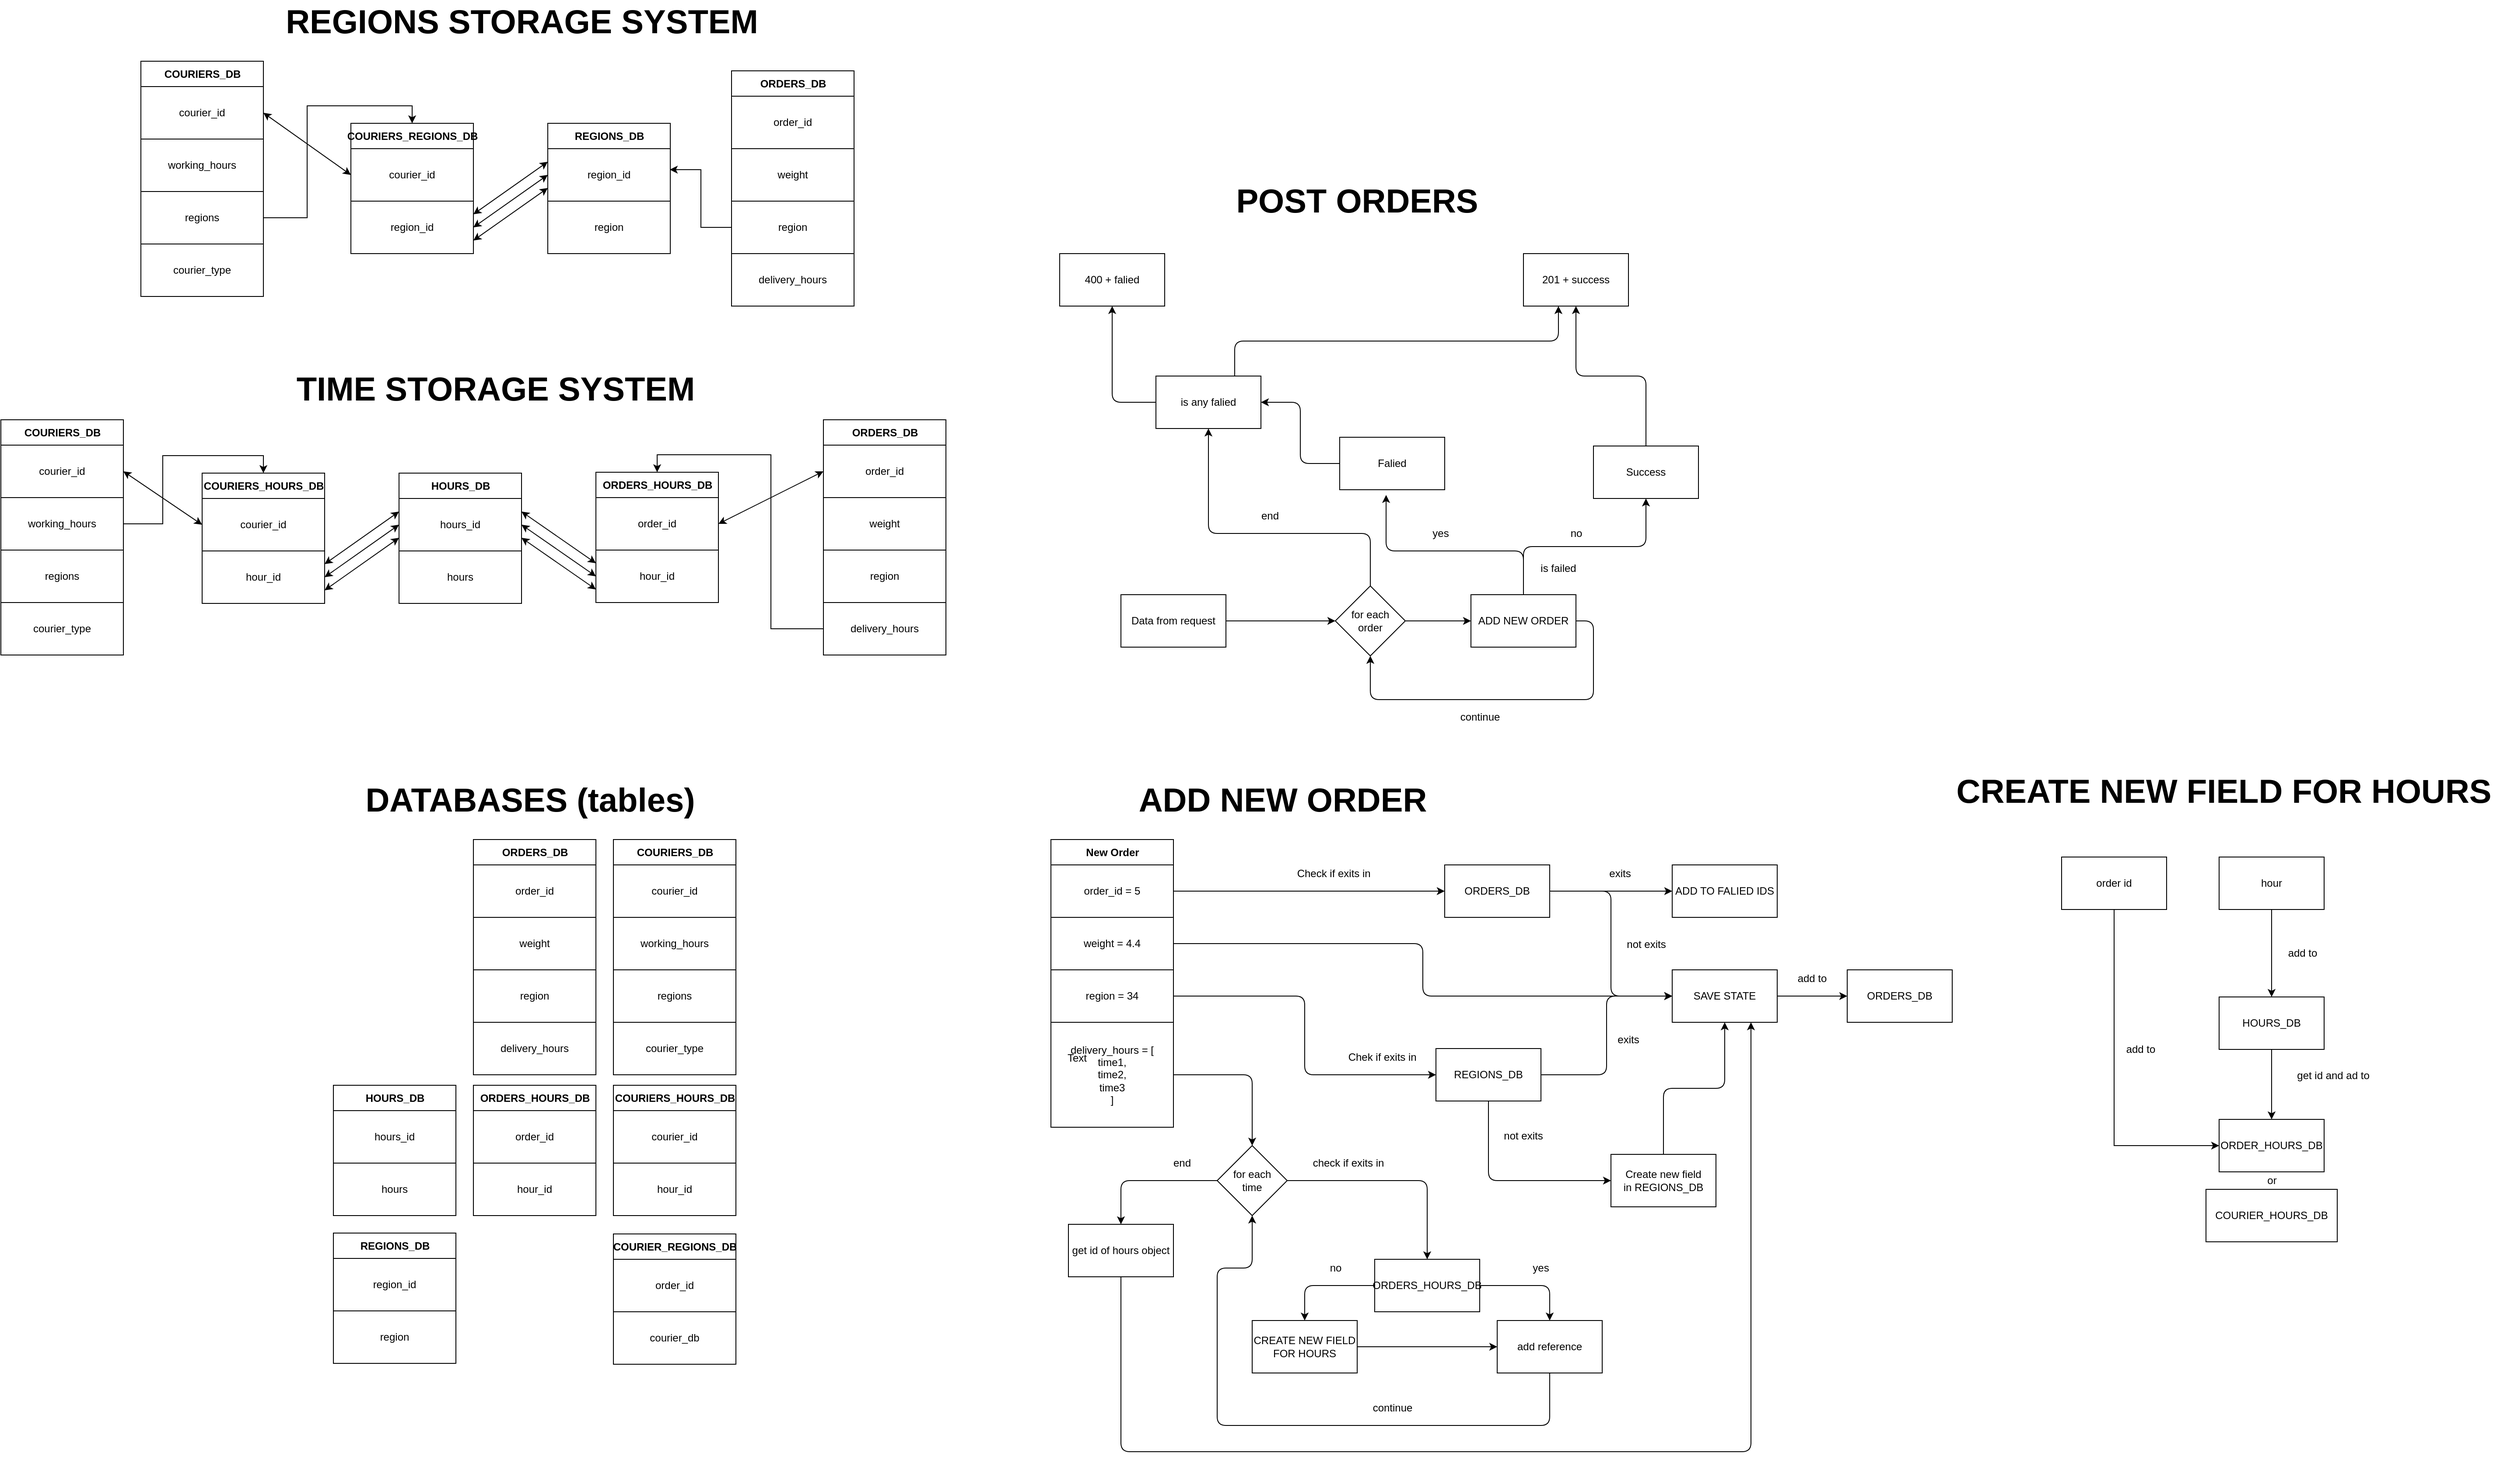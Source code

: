 <mxfile version="14.4.3" type="device"><diagram id="2YnWjXGuw5K2lyU5ZR-x" name="Page-1"><mxGraphModel dx="4856" dy="3434" grid="1" gridSize="10" guides="1" tooltips="1" connect="1" arrows="1" fold="1" page="1" pageScale="1" pageWidth="850" pageHeight="1100" math="0" shadow="0"><root><mxCell id="0"/><mxCell id="1" parent="0"/><mxCell id="6u-Y9en0knszaW4T9L3b-17" value="ORDERS_DB" style="swimlane;fontStyle=1;align=center;verticalAlign=middle;childLayout=stackLayout;horizontal=1;startSize=29;horizontalStack=0;resizeParent=1;resizeParentMax=0;resizeLast=0;collapsible=0;marginBottom=0;html=1;" parent="1" vertex="1"><mxGeometry x="290" y="90" width="140" height="269" as="geometry"/></mxCell><mxCell id="6u-Y9en0knszaW4T9L3b-11" value="order_id" style="whiteSpace=wrap;html=1;" parent="6u-Y9en0knszaW4T9L3b-17" vertex="1"><mxGeometry y="29" width="140" height="60" as="geometry"/></mxCell><mxCell id="6u-Y9en0knszaW4T9L3b-14" value="weight" style="whiteSpace=wrap;html=1;" parent="6u-Y9en0knszaW4T9L3b-17" vertex="1"><mxGeometry y="89" width="140" height="60" as="geometry"/></mxCell><mxCell id="6u-Y9en0knszaW4T9L3b-12" value="region" style="whiteSpace=wrap;html=1;" parent="6u-Y9en0knszaW4T9L3b-17" vertex="1"><mxGeometry y="149" width="140" height="60" as="geometry"/></mxCell><mxCell id="6u-Y9en0knszaW4T9L3b-13" value="delivery_hours" style="whiteSpace=wrap;html=1;" parent="6u-Y9en0knszaW4T9L3b-17" vertex="1"><mxGeometry y="209" width="140" height="60" as="geometry"/></mxCell><mxCell id="6u-Y9en0knszaW4T9L3b-20" value="COURIERS_DB" style="swimlane;fontStyle=1;align=center;verticalAlign=middle;childLayout=stackLayout;horizontal=1;startSize=29;horizontalStack=0;resizeParent=1;resizeParentMax=0;resizeLast=0;collapsible=0;marginBottom=0;html=1;" parent="1" vertex="1"><mxGeometry x="450" y="90" width="140" height="269" as="geometry"/></mxCell><mxCell id="6u-Y9en0knszaW4T9L3b-2" value="courier_id" style="whiteSpace=wrap;html=1;" parent="6u-Y9en0knszaW4T9L3b-20" vertex="1"><mxGeometry y="29" width="140" height="60" as="geometry"/></mxCell><mxCell id="6u-Y9en0knszaW4T9L3b-10" value="working_hours" style="whiteSpace=wrap;html=1;" parent="6u-Y9en0knszaW4T9L3b-20" vertex="1"><mxGeometry y="89" width="140" height="60" as="geometry"/></mxCell><mxCell id="6u-Y9en0knszaW4T9L3b-9" value="regions" style="whiteSpace=wrap;html=1;" parent="6u-Y9en0knszaW4T9L3b-20" vertex="1"><mxGeometry y="149" width="140" height="60" as="geometry"/></mxCell><mxCell id="6u-Y9en0knszaW4T9L3b-8" value="courier_type" style="whiteSpace=wrap;html=1;" parent="6u-Y9en0knszaW4T9L3b-20" vertex="1"><mxGeometry y="209" width="140" height="60" as="geometry"/></mxCell><mxCell id="6u-Y9en0knszaW4T9L3b-23" value="REGIONS_DB" style="swimlane;fontStyle=1;align=center;verticalAlign=middle;childLayout=stackLayout;horizontal=1;startSize=29;horizontalStack=0;resizeParent=1;resizeParentMax=0;resizeLast=0;collapsible=0;marginBottom=0;html=1;" parent="1" vertex="1"><mxGeometry x="130" y="540" width="140" height="149" as="geometry"/></mxCell><mxCell id="6u-Y9en0knszaW4T9L3b-26" value="region_id" style="whiteSpace=wrap;html=1;" parent="6u-Y9en0knszaW4T9L3b-23" vertex="1"><mxGeometry y="29" width="140" height="60" as="geometry"/></mxCell><mxCell id="IdKGUfSTBx8jVCubUOXu-13" value="region" style="rounded=0;whiteSpace=wrap;html=1;" parent="6u-Y9en0knszaW4T9L3b-23" vertex="1"><mxGeometry y="89" width="140" height="60" as="geometry"/></mxCell><mxCell id="6u-Y9en0knszaW4T9L3b-27" value="HOURS_DB" style="swimlane;fontStyle=1;align=center;verticalAlign=middle;childLayout=stackLayout;horizontal=1;startSize=29;horizontalStack=0;resizeParent=1;resizeParentMax=0;resizeLast=0;collapsible=0;marginBottom=0;html=1;" parent="1" vertex="1"><mxGeometry x="130" y="371" width="140" height="149" as="geometry"/></mxCell><mxCell id="IdKGUfSTBx8jVCubUOXu-6" value="hours_id" style="rounded=0;whiteSpace=wrap;html=1;" parent="6u-Y9en0knszaW4T9L3b-27" vertex="1"><mxGeometry y="29" width="140" height="60" as="geometry"/></mxCell><mxCell id="6u-Y9en0knszaW4T9L3b-31" value="hours" style="rounded=0;whiteSpace=wrap;html=1;" parent="6u-Y9en0knszaW4T9L3b-27" vertex="1"><mxGeometry y="89" width="140" height="60" as="geometry"/></mxCell><mxCell id="6u-Y9en0knszaW4T9L3b-36" value="&lt;h1 style=&quot;font-size: 38px;&quot;&gt;DATABASES (tables)&lt;/h1&gt;" style="text;html=1;strokeColor=none;fillColor=none;align=center;verticalAlign=middle;whiteSpace=wrap;rounded=0;sketch=0;fontSize=38;" parent="1" vertex="1"><mxGeometry x="120" width="470" height="90" as="geometry"/></mxCell><mxCell id="6u-Y9en0knszaW4T9L3b-38" value="New Order" style="swimlane;fontStyle=1;align=center;verticalAlign=middle;childLayout=stackLayout;horizontal=1;startSize=29;horizontalStack=0;resizeParent=1;resizeParentMax=0;resizeLast=0;collapsible=0;marginBottom=0;html=1;rounded=0;sketch=0;" parent="1" vertex="1"><mxGeometry x="950" y="90" width="140" height="329" as="geometry"/></mxCell><mxCell id="6u-Y9en0knszaW4T9L3b-42" value="order_id = 5" style="whiteSpace=wrap;html=1;rounded=0;sketch=0;" parent="6u-Y9en0knszaW4T9L3b-38" vertex="1"><mxGeometry y="29" width="140" height="60" as="geometry"/></mxCell><mxCell id="6u-Y9en0knszaW4T9L3b-43" value="weight = 4.4" style="whiteSpace=wrap;html=1;rounded=0;sketch=0;" parent="6u-Y9en0knszaW4T9L3b-38" vertex="1"><mxGeometry y="89" width="140" height="60" as="geometry"/></mxCell><mxCell id="6u-Y9en0knszaW4T9L3b-44" value="region = 34" style="whiteSpace=wrap;html=1;rounded=0;sketch=0;" parent="6u-Y9en0knszaW4T9L3b-38" vertex="1"><mxGeometry y="149" width="140" height="60" as="geometry"/></mxCell><mxCell id="6u-Y9en0knszaW4T9L3b-45" value="delivery_hours = [&lt;br&gt;time1,&lt;br&gt;time2,&lt;br&gt;time3&lt;br&gt;]" style="whiteSpace=wrap;html=1;rounded=0;sketch=0;" parent="6u-Y9en0knszaW4T9L3b-38" vertex="1"><mxGeometry y="209" width="140" height="120" as="geometry"/></mxCell><mxCell id="6u-Y9en0knszaW4T9L3b-46" value="ADD NEW ORDER" style="text;html=1;strokeColor=none;fillColor=none;align=center;verticalAlign=middle;whiteSpace=wrap;rounded=0;sketch=0;fontSize=38;fontStyle=1" parent="1" vertex="1"><mxGeometry x="1040" y="35" width="350" height="20" as="geometry"/></mxCell><mxCell id="6u-Y9en0knszaW4T9L3b-57" style="edgeStyle=orthogonalEdgeStyle;curved=0;rounded=1;sketch=0;orthogonalLoop=1;jettySize=auto;html=1;exitX=1;exitY=0.5;exitDx=0;exitDy=0;entryX=0;entryY=0.5;entryDx=0;entryDy=0;fontSize=12;" parent="1" source="6u-Y9en0knszaW4T9L3b-48" target="6u-Y9en0knszaW4T9L3b-56" edge="1"><mxGeometry relative="1" as="geometry"/></mxCell><mxCell id="6u-Y9en0knszaW4T9L3b-64" style="edgeStyle=orthogonalEdgeStyle;curved=0;rounded=1;sketch=0;orthogonalLoop=1;jettySize=auto;html=1;exitX=1;exitY=0.5;exitDx=0;exitDy=0;entryX=0;entryY=0.5;entryDx=0;entryDy=0;fontSize=12;" parent="1" source="6u-Y9en0knszaW4T9L3b-48" target="6u-Y9en0knszaW4T9L3b-62" edge="1"><mxGeometry relative="1" as="geometry"/></mxCell><mxCell id="6u-Y9en0knszaW4T9L3b-48" value="&lt;font style=&quot;font-size: 12px;&quot;&gt;ORDERS_DB&lt;/font&gt;" style="rounded=0;whiteSpace=wrap;html=1;sketch=0;fontSize=12;" parent="1" vertex="1"><mxGeometry x="1400" y="119" width="120" height="60" as="geometry"/></mxCell><mxCell id="6u-Y9en0knszaW4T9L3b-50" style="edgeStyle=orthogonalEdgeStyle;curved=0;rounded=1;sketch=0;orthogonalLoop=1;jettySize=auto;html=1;exitX=1;exitY=0.5;exitDx=0;exitDy=0;entryX=0;entryY=0.5;entryDx=0;entryDy=0;fontSize=12;" parent="1" source="6u-Y9en0knszaW4T9L3b-42" target="6u-Y9en0knszaW4T9L3b-48" edge="1"><mxGeometry relative="1" as="geometry"/></mxCell><mxCell id="6u-Y9en0knszaW4T9L3b-51" value="Text" style="text;html=1;strokeColor=none;fillColor=none;align=center;verticalAlign=middle;whiteSpace=wrap;rounded=0;sketch=0;fontSize=12;" parent="1" vertex="1"><mxGeometry x="960" y="330" width="40" height="20" as="geometry"/></mxCell><mxCell id="6u-Y9en0knszaW4T9L3b-52" value="Check if exits in&amp;nbsp;" style="text;html=1;strokeColor=none;fillColor=none;align=center;verticalAlign=middle;whiteSpace=wrap;rounded=0;sketch=0;fontSize=12;" parent="1" vertex="1"><mxGeometry x="1215" y="119" width="120" height="20" as="geometry"/></mxCell><mxCell id="6u-Y9en0knszaW4T9L3b-56" value="ADD TO FALIED IDS" style="rounded=0;whiteSpace=wrap;html=1;sketch=0;fontSize=12;" parent="1" vertex="1"><mxGeometry x="1660" y="119" width="120" height="60" as="geometry"/></mxCell><mxCell id="6u-Y9en0knszaW4T9L3b-61" value="exits" style="text;html=1;align=center;verticalAlign=middle;resizable=0;points=[];autosize=1;fontSize=12;" parent="1" vertex="1"><mxGeometry x="1580" y="119" width="40" height="20" as="geometry"/></mxCell><mxCell id="6u-Y9en0knszaW4T9L3b-100" style="edgeStyle=orthogonalEdgeStyle;curved=0;rounded=1;sketch=0;orthogonalLoop=1;jettySize=auto;html=1;exitX=1;exitY=0.5;exitDx=0;exitDy=0;entryX=0;entryY=0.5;entryDx=0;entryDy=0;fontSize=12;" parent="1" source="6u-Y9en0knszaW4T9L3b-62" target="6u-Y9en0knszaW4T9L3b-99" edge="1"><mxGeometry relative="1" as="geometry"/></mxCell><mxCell id="6u-Y9en0knszaW4T9L3b-62" value="SAVE STATE" style="rounded=0;whiteSpace=wrap;html=1;sketch=0;fontSize=12;" parent="1" vertex="1"><mxGeometry x="1660" y="239" width="120" height="60" as="geometry"/></mxCell><mxCell id="6u-Y9en0knszaW4T9L3b-63" style="edgeStyle=orthogonalEdgeStyle;curved=0;rounded=1;sketch=0;orthogonalLoop=1;jettySize=auto;html=1;exitX=1;exitY=0.5;exitDx=0;exitDy=0;fontSize=12;" parent="1" source="6u-Y9en0knszaW4T9L3b-43" target="6u-Y9en0knszaW4T9L3b-62" edge="1"><mxGeometry relative="1" as="geometry"/></mxCell><mxCell id="6u-Y9en0knszaW4T9L3b-65" value="not exits" style="text;html=1;align=center;verticalAlign=middle;resizable=0;points=[];autosize=1;fontSize=12;" parent="1" vertex="1"><mxGeometry x="1600" y="200" width="60" height="20" as="geometry"/></mxCell><mxCell id="6u-Y9en0knszaW4T9L3b-70" style="edgeStyle=orthogonalEdgeStyle;curved=0;rounded=1;sketch=0;orthogonalLoop=1;jettySize=auto;html=1;exitX=1;exitY=0.5;exitDx=0;exitDy=0;entryX=0;entryY=0.5;entryDx=0;entryDy=0;fontSize=12;" parent="1" source="6u-Y9en0knszaW4T9L3b-66" target="6u-Y9en0knszaW4T9L3b-62" edge="1"><mxGeometry relative="1" as="geometry"/></mxCell><mxCell id="6u-Y9en0knszaW4T9L3b-73" style="edgeStyle=orthogonalEdgeStyle;curved=0;rounded=1;sketch=0;orthogonalLoop=1;jettySize=auto;html=1;exitX=0.5;exitY=1;exitDx=0;exitDy=0;entryX=0;entryY=0.5;entryDx=0;entryDy=0;fontSize=12;" parent="1" source="6u-Y9en0knszaW4T9L3b-66" target="6u-Y9en0knszaW4T9L3b-72" edge="1"><mxGeometry relative="1" as="geometry"/></mxCell><mxCell id="6u-Y9en0knszaW4T9L3b-66" value="REGIONS_DB" style="rounded=0;whiteSpace=wrap;html=1;sketch=0;fontSize=12;" parent="1" vertex="1"><mxGeometry x="1390" y="329" width="120" height="60" as="geometry"/></mxCell><mxCell id="6u-Y9en0knszaW4T9L3b-67" style="edgeStyle=orthogonalEdgeStyle;curved=0;rounded=1;sketch=0;orthogonalLoop=1;jettySize=auto;html=1;exitX=1;exitY=0.5;exitDx=0;exitDy=0;entryX=0;entryY=0.5;entryDx=0;entryDy=0;fontSize=12;" parent="1" source="6u-Y9en0knszaW4T9L3b-44" target="6u-Y9en0knszaW4T9L3b-66" edge="1"><mxGeometry relative="1" as="geometry"/></mxCell><mxCell id="6u-Y9en0knszaW4T9L3b-68" value="Chek if exits in&amp;nbsp;" style="text;html=1;align=center;verticalAlign=middle;resizable=0;points=[];autosize=1;fontSize=12;" parent="1" vertex="1"><mxGeometry x="1280" y="329" width="100" height="20" as="geometry"/></mxCell><mxCell id="6u-Y9en0knszaW4T9L3b-71" value="exits" style="text;html=1;strokeColor=none;fillColor=none;align=center;verticalAlign=middle;whiteSpace=wrap;rounded=0;sketch=0;fontSize=12;" parent="1" vertex="1"><mxGeometry x="1590" y="309" width="40" height="20" as="geometry"/></mxCell><mxCell id="6u-Y9en0knszaW4T9L3b-75" style="edgeStyle=orthogonalEdgeStyle;curved=0;rounded=1;sketch=0;orthogonalLoop=1;jettySize=auto;html=1;exitX=0.5;exitY=0;exitDx=0;exitDy=0;fontSize=12;" parent="1" source="6u-Y9en0knszaW4T9L3b-72" target="6u-Y9en0knszaW4T9L3b-62" edge="1"><mxGeometry relative="1" as="geometry"/></mxCell><mxCell id="6u-Y9en0knszaW4T9L3b-72" value="Create new field&lt;br&gt;in REGIONS_DB" style="rounded=0;whiteSpace=wrap;html=1;sketch=0;fontSize=12;" parent="1" vertex="1"><mxGeometry x="1590" y="450" width="120" height="60" as="geometry"/></mxCell><mxCell id="6u-Y9en0knszaW4T9L3b-74" value="not exits" style="text;html=1;strokeColor=none;fillColor=none;align=center;verticalAlign=middle;whiteSpace=wrap;rounded=0;sketch=0;fontSize=12;" parent="1" vertex="1"><mxGeometry x="1460" y="419" width="60" height="20" as="geometry"/></mxCell><mxCell id="6u-Y9en0knszaW4T9L3b-79" style="edgeStyle=orthogonalEdgeStyle;curved=0;rounded=1;sketch=0;orthogonalLoop=1;jettySize=auto;html=1;exitX=1;exitY=0.5;exitDx=0;exitDy=0;fontSize=12;entryX=0.5;entryY=0;entryDx=0;entryDy=0;" parent="1" source="6u-Y9en0knszaW4T9L3b-76" target="6u-Y9en0knszaW4T9L3b-78" edge="1"><mxGeometry relative="1" as="geometry"><mxPoint x="1400" y="490" as="targetPoint"/></mxGeometry></mxCell><mxCell id="6u-Y9en0knszaW4T9L3b-92" style="edgeStyle=orthogonalEdgeStyle;curved=0;rounded=1;sketch=0;orthogonalLoop=1;jettySize=auto;html=1;exitX=0;exitY=0.5;exitDx=0;exitDy=0;entryX=0.5;entryY=0;entryDx=0;entryDy=0;fontSize=12;" parent="1" source="6u-Y9en0knszaW4T9L3b-76" target="6u-Y9en0knszaW4T9L3b-91" edge="1"><mxGeometry relative="1" as="geometry"/></mxCell><mxCell id="6u-Y9en0knszaW4T9L3b-76" value="for each&lt;br&gt;time" style="rhombus;whiteSpace=wrap;html=1;rounded=0;sketch=0;fontSize=12;" parent="1" vertex="1"><mxGeometry x="1140" y="440" width="80" height="80" as="geometry"/></mxCell><mxCell id="6u-Y9en0knszaW4T9L3b-77" style="edgeStyle=orthogonalEdgeStyle;curved=0;rounded=1;sketch=0;orthogonalLoop=1;jettySize=auto;html=1;exitX=1;exitY=0.5;exitDx=0;exitDy=0;entryX=0.5;entryY=0;entryDx=0;entryDy=0;fontSize=12;" parent="1" source="6u-Y9en0knszaW4T9L3b-45" target="6u-Y9en0knszaW4T9L3b-76" edge="1"><mxGeometry relative="1" as="geometry"/></mxCell><mxCell id="6u-Y9en0knszaW4T9L3b-82" style="edgeStyle=orthogonalEdgeStyle;curved=0;rounded=1;sketch=0;orthogonalLoop=1;jettySize=auto;html=1;exitX=1;exitY=0.5;exitDx=0;exitDy=0;entryX=0.5;entryY=0;entryDx=0;entryDy=0;fontSize=12;" parent="1" source="6u-Y9en0knszaW4T9L3b-78" target="6u-Y9en0knszaW4T9L3b-81" edge="1"><mxGeometry relative="1" as="geometry"/></mxCell><mxCell id="6u-Y9en0knszaW4T9L3b-85" style="edgeStyle=orthogonalEdgeStyle;curved=0;rounded=1;sketch=0;orthogonalLoop=1;jettySize=auto;html=1;exitX=0;exitY=0.5;exitDx=0;exitDy=0;entryX=0.5;entryY=0;entryDx=0;entryDy=0;fontSize=12;" parent="1" source="6u-Y9en0knszaW4T9L3b-78" target="6u-Y9en0knszaW4T9L3b-84" edge="1"><mxGeometry relative="1" as="geometry"/></mxCell><mxCell id="6u-Y9en0knszaW4T9L3b-78" value="ORDERS_HOURS_DB" style="rounded=0;whiteSpace=wrap;html=1;sketch=0;fontSize=12;" parent="1" vertex="1"><mxGeometry x="1320" y="570" width="120" height="60" as="geometry"/></mxCell><mxCell id="6u-Y9en0knszaW4T9L3b-80" value="check if exits in" style="text;html=1;strokeColor=none;fillColor=none;align=center;verticalAlign=middle;whiteSpace=wrap;rounded=0;sketch=0;fontSize=12;" parent="1" vertex="1"><mxGeometry x="1240" y="450" width="100" height="20" as="geometry"/></mxCell><mxCell id="6u-Y9en0knszaW4T9L3b-96" style="edgeStyle=orthogonalEdgeStyle;curved=0;rounded=1;sketch=0;orthogonalLoop=1;jettySize=auto;html=1;exitX=0.5;exitY=1;exitDx=0;exitDy=0;entryX=0.5;entryY=1;entryDx=0;entryDy=0;fontSize=12;" parent="1" source="6u-Y9en0knszaW4T9L3b-81" target="6u-Y9en0knszaW4T9L3b-76" edge="1"><mxGeometry relative="1" as="geometry"><Array as="points"><mxPoint x="1520" y="760"/><mxPoint x="1140" y="760"/><mxPoint x="1140" y="580"/><mxPoint x="1180" y="580"/></Array></mxGeometry></mxCell><mxCell id="6u-Y9en0knszaW4T9L3b-81" value="add reference" style="whiteSpace=wrap;html=1;rounded=0;sketch=0;fontSize=12;" parent="1" vertex="1"><mxGeometry x="1460" y="640" width="120" height="60" as="geometry"/></mxCell><mxCell id="6u-Y9en0knszaW4T9L3b-83" value="yes" style="text;html=1;strokeColor=none;fillColor=none;align=center;verticalAlign=middle;whiteSpace=wrap;rounded=0;sketch=0;fontSize=12;" parent="1" vertex="1"><mxGeometry x="1490" y="570" width="40" height="20" as="geometry"/></mxCell><mxCell id="6u-Y9en0knszaW4T9L3b-87" style="edgeStyle=orthogonalEdgeStyle;curved=0;rounded=1;sketch=0;orthogonalLoop=1;jettySize=auto;html=1;exitX=1;exitY=0.5;exitDx=0;exitDy=0;entryX=0;entryY=0.5;entryDx=0;entryDy=0;fontSize=12;" parent="1" source="6u-Y9en0knszaW4T9L3b-84" target="6u-Y9en0knszaW4T9L3b-81" edge="1"><mxGeometry relative="1" as="geometry"/></mxCell><mxCell id="6u-Y9en0knszaW4T9L3b-84" value="CREATE NEW FIELD FOR HOURS" style="rounded=0;whiteSpace=wrap;html=1;sketch=0;fontSize=12;" parent="1" vertex="1"><mxGeometry x="1180" y="640" width="120" height="60" as="geometry"/></mxCell><mxCell id="6u-Y9en0knszaW4T9L3b-86" value="no" style="text;html=1;align=center;verticalAlign=middle;resizable=0;points=[];autosize=1;fontSize=12;" parent="1" vertex="1"><mxGeometry x="1260" y="570" width="30" height="20" as="geometry"/></mxCell><mxCell id="6u-Y9en0knszaW4T9L3b-90" value="end" style="text;html=1;strokeColor=none;fillColor=none;align=center;verticalAlign=middle;whiteSpace=wrap;rounded=0;sketch=0;fontSize=12;" parent="1" vertex="1"><mxGeometry x="1080" y="450" width="40" height="20" as="geometry"/></mxCell><mxCell id="6u-Y9en0knszaW4T9L3b-97" style="edgeStyle=orthogonalEdgeStyle;curved=0;rounded=1;sketch=0;orthogonalLoop=1;jettySize=auto;html=1;exitX=0.5;exitY=1;exitDx=0;exitDy=0;entryX=0.75;entryY=1;entryDx=0;entryDy=0;fontSize=12;" parent="1" source="6u-Y9en0knszaW4T9L3b-91" target="6u-Y9en0knszaW4T9L3b-62" edge="1"><mxGeometry relative="1" as="geometry"><Array as="points"><mxPoint x="1030" y="790"/><mxPoint x="1750" y="790"/></Array></mxGeometry></mxCell><mxCell id="6u-Y9en0knszaW4T9L3b-91" value="get id of hours object" style="rounded=0;whiteSpace=wrap;html=1;sketch=0;fontSize=12;" parent="1" vertex="1"><mxGeometry x="970" y="530" width="120" height="60" as="geometry"/></mxCell><mxCell id="6u-Y9en0knszaW4T9L3b-94" value="continue&lt;br&gt;" style="text;html=1;align=center;verticalAlign=middle;resizable=0;points=[];autosize=1;fontSize=12;" parent="1" vertex="1"><mxGeometry x="1310" y="730" width="60" height="20" as="geometry"/></mxCell><mxCell id="6u-Y9en0knszaW4T9L3b-99" value="ORDERS_DB" style="rounded=0;whiteSpace=wrap;html=1;sketch=0;fontSize=12;" parent="1" vertex="1"><mxGeometry x="1860" y="239" width="120" height="60" as="geometry"/></mxCell><mxCell id="6u-Y9en0knszaW4T9L3b-101" value="add to" style="text;html=1;strokeColor=none;fillColor=none;align=center;verticalAlign=middle;whiteSpace=wrap;rounded=0;sketch=0;fontSize=12;" parent="1" vertex="1"><mxGeometry x="1800" y="239" width="40" height="20" as="geometry"/></mxCell><mxCell id="6u-Y9en0knszaW4T9L3b-105" style="edgeStyle=orthogonalEdgeStyle;curved=0;rounded=1;sketch=0;orthogonalLoop=1;jettySize=auto;html=1;exitX=1;exitY=0.5;exitDx=0;exitDy=0;entryX=0;entryY=0.5;entryDx=0;entryDy=0;fontSize=12;" parent="1" source="6u-Y9en0knszaW4T9L3b-102" target="6u-Y9en0knszaW4T9L3b-104" edge="1"><mxGeometry relative="1" as="geometry"/></mxCell><mxCell id="6u-Y9en0knszaW4T9L3b-102" value="Data from request" style="rounded=0;whiteSpace=wrap;html=1;sketch=0;fontSize=12;" parent="1" vertex="1"><mxGeometry x="1030" y="-190" width="120" height="60" as="geometry"/></mxCell><mxCell id="6u-Y9en0knszaW4T9L3b-107" style="edgeStyle=orthogonalEdgeStyle;curved=0;rounded=1;sketch=0;orthogonalLoop=1;jettySize=auto;html=1;exitX=1;exitY=0.5;exitDx=0;exitDy=0;entryX=0;entryY=0.5;entryDx=0;entryDy=0;fontSize=12;" parent="1" source="6u-Y9en0knszaW4T9L3b-104" target="6u-Y9en0knszaW4T9L3b-106" edge="1"><mxGeometry relative="1" as="geometry"/></mxCell><mxCell id="6u-Y9en0knszaW4T9L3b-122" style="edgeStyle=orthogonalEdgeStyle;curved=0;rounded=1;sketch=0;orthogonalLoop=1;jettySize=auto;html=1;exitX=0.5;exitY=0;exitDx=0;exitDy=0;entryX=0.5;entryY=1;entryDx=0;entryDy=0;fontSize=12;" parent="1" source="6u-Y9en0knszaW4T9L3b-104" target="6u-Y9en0knszaW4T9L3b-121" edge="1"><mxGeometry relative="1" as="geometry"><Array as="points"><mxPoint x="1315" y="-260"/><mxPoint x="1130" y="-260"/></Array></mxGeometry></mxCell><mxCell id="6u-Y9en0knszaW4T9L3b-104" value="for each&lt;br&gt;order" style="rhombus;whiteSpace=wrap;html=1;rounded=0;sketch=0;fontSize=12;" parent="1" vertex="1"><mxGeometry x="1275" y="-200" width="80" height="80" as="geometry"/></mxCell><mxCell id="6u-Y9en0knszaW4T9L3b-114" style="edgeStyle=orthogonalEdgeStyle;curved=0;rounded=1;sketch=0;orthogonalLoop=1;jettySize=auto;html=1;exitX=0.5;exitY=0;exitDx=0;exitDy=0;entryX=0.5;entryY=1;entryDx=0;entryDy=0;fontSize=12;" parent="1" source="6u-Y9en0knszaW4T9L3b-106" target="6u-Y9en0knszaW4T9L3b-113" edge="1"><mxGeometry relative="1" as="geometry"/></mxCell><mxCell id="6u-Y9en0knszaW4T9L3b-115" style="edgeStyle=orthogonalEdgeStyle;curved=0;rounded=1;sketch=0;orthogonalLoop=1;jettySize=auto;html=1;exitX=0.5;exitY=0;exitDx=0;exitDy=0;entryX=0.442;entryY=1.1;entryDx=0;entryDy=0;entryPerimeter=0;fontSize=12;" parent="1" source="6u-Y9en0knszaW4T9L3b-106" target="6u-Y9en0knszaW4T9L3b-112" edge="1"><mxGeometry relative="1" as="geometry"><Array as="points"><mxPoint x="1490" y="-240"/><mxPoint x="1333" y="-240"/></Array></mxGeometry></mxCell><mxCell id="6u-Y9en0knszaW4T9L3b-119" style="edgeStyle=orthogonalEdgeStyle;curved=0;rounded=1;sketch=0;orthogonalLoop=1;jettySize=auto;html=1;exitX=1;exitY=0.5;exitDx=0;exitDy=0;entryX=0.5;entryY=1;entryDx=0;entryDy=0;fontSize=12;" parent="1" source="6u-Y9en0knszaW4T9L3b-106" target="6u-Y9en0knszaW4T9L3b-104" edge="1"><mxGeometry relative="1" as="geometry"><Array as="points"><mxPoint x="1570" y="-160"/><mxPoint x="1570" y="-70"/><mxPoint x="1315" y="-70"/></Array></mxGeometry></mxCell><mxCell id="6u-Y9en0knszaW4T9L3b-106" value="ADD NEW ORDER" style="rounded=0;whiteSpace=wrap;html=1;sketch=0;fontSize=12;" parent="1" vertex="1"><mxGeometry x="1430" y="-190" width="120" height="60" as="geometry"/></mxCell><mxCell id="6u-Y9en0knszaW4T9L3b-123" style="edgeStyle=orthogonalEdgeStyle;curved=0;rounded=1;sketch=0;orthogonalLoop=1;jettySize=auto;html=1;exitX=0;exitY=0.5;exitDx=0;exitDy=0;entryX=1;entryY=0.5;entryDx=0;entryDy=0;fontSize=12;" parent="1" source="6u-Y9en0knszaW4T9L3b-112" target="6u-Y9en0knszaW4T9L3b-121" edge="1"><mxGeometry relative="1" as="geometry"/></mxCell><mxCell id="6u-Y9en0knszaW4T9L3b-112" value="Falied" style="rounded=0;whiteSpace=wrap;html=1;sketch=0;fontSize=12;" parent="1" vertex="1"><mxGeometry x="1280" y="-370" width="120" height="60" as="geometry"/></mxCell><mxCell id="6u-Y9en0knszaW4T9L3b-129" style="edgeStyle=orthogonalEdgeStyle;curved=0;rounded=1;sketch=0;orthogonalLoop=1;jettySize=auto;html=1;exitX=0.5;exitY=0;exitDx=0;exitDy=0;fontSize=12;" parent="1" source="6u-Y9en0knszaW4T9L3b-113" target="6u-Y9en0knszaW4T9L3b-126" edge="1"><mxGeometry relative="1" as="geometry"/></mxCell><mxCell id="6u-Y9en0knszaW4T9L3b-113" value="Success" style="rounded=0;whiteSpace=wrap;html=1;sketch=0;fontSize=12;" parent="1" vertex="1"><mxGeometry x="1570" y="-360" width="120" height="60" as="geometry"/></mxCell><mxCell id="6u-Y9en0knszaW4T9L3b-116" value="is failed" style="text;html=1;strokeColor=none;fillColor=none;align=center;verticalAlign=middle;whiteSpace=wrap;rounded=0;sketch=0;fontSize=12;" parent="1" vertex="1"><mxGeometry x="1500" y="-230" width="60" height="20" as="geometry"/></mxCell><mxCell id="6u-Y9en0knszaW4T9L3b-117" value="no" style="text;html=1;align=center;verticalAlign=middle;resizable=0;points=[];autosize=1;fontSize=12;" parent="1" vertex="1"><mxGeometry x="1535" y="-270" width="30" height="20" as="geometry"/></mxCell><mxCell id="6u-Y9en0knszaW4T9L3b-118" value="yes" style="text;html=1;align=center;verticalAlign=middle;resizable=0;points=[];autosize=1;fontSize=12;" parent="1" vertex="1"><mxGeometry x="1380" y="-270" width="30" height="20" as="geometry"/></mxCell><mxCell id="6u-Y9en0knszaW4T9L3b-120" value="continue" style="text;html=1;align=center;verticalAlign=middle;resizable=0;points=[];autosize=1;fontSize=12;" parent="1" vertex="1"><mxGeometry x="1410" y="-60" width="60" height="20" as="geometry"/></mxCell><mxCell id="6u-Y9en0knszaW4T9L3b-128" style="edgeStyle=orthogonalEdgeStyle;curved=0;rounded=1;sketch=0;orthogonalLoop=1;jettySize=auto;html=1;exitX=0.75;exitY=0;exitDx=0;exitDy=0;entryX=0.333;entryY=1;entryDx=0;entryDy=0;entryPerimeter=0;fontSize=12;" parent="1" source="6u-Y9en0knszaW4T9L3b-121" target="6u-Y9en0knszaW4T9L3b-126" edge="1"><mxGeometry relative="1" as="geometry"/></mxCell><mxCell id="6u-Y9en0knszaW4T9L3b-133" style="edgeStyle=orthogonalEdgeStyle;curved=0;rounded=1;sketch=0;orthogonalLoop=1;jettySize=auto;html=1;exitX=0;exitY=0.5;exitDx=0;exitDy=0;entryX=0.5;entryY=1;entryDx=0;entryDy=0;fontSize=12;" parent="1" source="6u-Y9en0knszaW4T9L3b-121" target="6u-Y9en0knszaW4T9L3b-130" edge="1"><mxGeometry relative="1" as="geometry"><mxPoint x="1020" y="-510" as="targetPoint"/></mxGeometry></mxCell><mxCell id="6u-Y9en0knszaW4T9L3b-121" value="is any falied" style="whiteSpace=wrap;html=1;rounded=0;sketch=0;fontSize=12;" parent="1" vertex="1"><mxGeometry x="1070" y="-440" width="120" height="60" as="geometry"/></mxCell><mxCell id="6u-Y9en0knszaW4T9L3b-124" value="end" style="text;html=1;align=center;verticalAlign=middle;resizable=0;points=[];autosize=1;fontSize=12;" parent="1" vertex="1"><mxGeometry x="1180" y="-290" width="40" height="20" as="geometry"/></mxCell><mxCell id="6u-Y9en0knszaW4T9L3b-126" value="201 + success" style="whiteSpace=wrap;html=1;rounded=0;sketch=0;fontSize=12;" parent="1" vertex="1"><mxGeometry x="1490" y="-580" width="120" height="60" as="geometry"/></mxCell><mxCell id="6u-Y9en0knszaW4T9L3b-130" value="400 + falied" style="rounded=0;whiteSpace=wrap;html=1;sketch=0;fontSize=12;" parent="1" vertex="1"><mxGeometry x="960" y="-580" width="120" height="60" as="geometry"/></mxCell><mxCell id="6u-Y9en0knszaW4T9L3b-134" value="POST ORDERS" style="text;html=1;strokeColor=none;fillColor=none;align=center;verticalAlign=middle;whiteSpace=wrap;rounded=0;sketch=0;fontSize=38;fontStyle=1" parent="1" vertex="1"><mxGeometry x="1075" y="-650" width="450" height="20" as="geometry"/></mxCell><mxCell id="IdKGUfSTBx8jVCubUOXu-1" value="COURIERS_HOURS_DB" style="swimlane;fontStyle=1;align=center;verticalAlign=middle;childLayout=stackLayout;horizontal=1;startSize=29;horizontalStack=0;resizeParent=1;resizeParentMax=0;resizeLast=0;collapsible=0;marginBottom=0;html=1;" parent="1" vertex="1"><mxGeometry x="450" y="371" width="140" height="149" as="geometry"/></mxCell><mxCell id="IdKGUfSTBx8jVCubUOXu-4" value="courier_id" style="rounded=0;whiteSpace=wrap;html=1;" parent="IdKGUfSTBx8jVCubUOXu-1" vertex="1"><mxGeometry y="29" width="140" height="60" as="geometry"/></mxCell><mxCell id="IdKGUfSTBx8jVCubUOXu-5" value="hour_id" style="rounded=0;whiteSpace=wrap;html=1;" parent="IdKGUfSTBx8jVCubUOXu-1" vertex="1"><mxGeometry y="89" width="140" height="60" as="geometry"/></mxCell><mxCell id="IdKGUfSTBx8jVCubUOXu-7" value="ORDERS_HOURS_DB" style="swimlane;fontStyle=1;align=center;verticalAlign=middle;childLayout=stackLayout;horizontal=1;startSize=29;horizontalStack=0;resizeParent=1;resizeParentMax=0;resizeLast=0;collapsible=0;marginBottom=0;html=1;" parent="1" vertex="1"><mxGeometry x="290" y="371" width="140" height="149" as="geometry"/></mxCell><mxCell id="IdKGUfSTBx8jVCubUOXu-10" value="order_id" style="rounded=0;whiteSpace=wrap;html=1;" parent="IdKGUfSTBx8jVCubUOXu-7" vertex="1"><mxGeometry y="29" width="140" height="60" as="geometry"/></mxCell><mxCell id="IdKGUfSTBx8jVCubUOXu-11" value="hour_id&lt;br&gt;" style="rounded=0;whiteSpace=wrap;html=1;" parent="IdKGUfSTBx8jVCubUOXu-7" vertex="1"><mxGeometry y="89" width="140" height="60" as="geometry"/></mxCell><mxCell id="IdKGUfSTBx8jVCubUOXu-14" value="COURIERS_DB" style="swimlane;fontStyle=1;align=center;verticalAlign=middle;childLayout=stackLayout;horizontal=1;startSize=29;horizontalStack=0;resizeParent=1;resizeParentMax=0;resizeLast=0;collapsible=0;marginBottom=0;html=1;" parent="1" vertex="1"><mxGeometry x="-250" y="-390" width="140" height="269" as="geometry"/></mxCell><mxCell id="IdKGUfSTBx8jVCubUOXu-15" value="courier_id" style="whiteSpace=wrap;html=1;" parent="IdKGUfSTBx8jVCubUOXu-14" vertex="1"><mxGeometry y="29" width="140" height="60" as="geometry"/></mxCell><mxCell id="IdKGUfSTBx8jVCubUOXu-16" value="working_hours" style="whiteSpace=wrap;html=1;" parent="IdKGUfSTBx8jVCubUOXu-14" vertex="1"><mxGeometry y="89" width="140" height="60" as="geometry"/></mxCell><mxCell id="IdKGUfSTBx8jVCubUOXu-17" value="regions" style="whiteSpace=wrap;html=1;" parent="IdKGUfSTBx8jVCubUOXu-14" vertex="1"><mxGeometry y="149" width="140" height="60" as="geometry"/></mxCell><mxCell id="IdKGUfSTBx8jVCubUOXu-18" value="courier_type" style="whiteSpace=wrap;html=1;" parent="IdKGUfSTBx8jVCubUOXu-14" vertex="1"><mxGeometry y="209" width="140" height="60" as="geometry"/></mxCell><mxCell id="IdKGUfSTBx8jVCubUOXu-19" value="COURIERS_HOURS_DB" style="swimlane;fontStyle=1;align=center;verticalAlign=middle;childLayout=stackLayout;horizontal=1;startSize=29;horizontalStack=0;resizeParent=1;resizeParentMax=0;resizeLast=0;collapsible=0;marginBottom=0;html=1;" parent="1" vertex="1"><mxGeometry x="-20" y="-329" width="140" height="149" as="geometry"/></mxCell><mxCell id="IdKGUfSTBx8jVCubUOXu-20" value="courier_id" style="rounded=0;whiteSpace=wrap;html=1;" parent="IdKGUfSTBx8jVCubUOXu-19" vertex="1"><mxGeometry y="29" width="140" height="60" as="geometry"/></mxCell><mxCell id="IdKGUfSTBx8jVCubUOXu-21" value="hour_id" style="rounded=0;whiteSpace=wrap;html=1;" parent="IdKGUfSTBx8jVCubUOXu-19" vertex="1"><mxGeometry y="89" width="140" height="60" as="geometry"/></mxCell><mxCell id="IdKGUfSTBx8jVCubUOXu-22" value="HOURS_DB" style="swimlane;fontStyle=1;align=center;verticalAlign=middle;childLayout=stackLayout;horizontal=1;startSize=29;horizontalStack=0;resizeParent=1;resizeParentMax=0;resizeLast=0;collapsible=0;marginBottom=0;html=1;" parent="1" vertex="1"><mxGeometry x="205" y="-329" width="140" height="149" as="geometry"/></mxCell><mxCell id="IdKGUfSTBx8jVCubUOXu-23" value="hours_id" style="rounded=0;whiteSpace=wrap;html=1;" parent="IdKGUfSTBx8jVCubUOXu-22" vertex="1"><mxGeometry y="29" width="140" height="60" as="geometry"/></mxCell><mxCell id="IdKGUfSTBx8jVCubUOXu-24" value="hours" style="rounded=0;whiteSpace=wrap;html=1;" parent="IdKGUfSTBx8jVCubUOXu-22" vertex="1"><mxGeometry y="89" width="140" height="60" as="geometry"/></mxCell><mxCell id="IdKGUfSTBx8jVCubUOXu-25" value="ORDERS_HOURS_DB" style="swimlane;fontStyle=1;align=center;verticalAlign=middle;childLayout=stackLayout;horizontal=1;startSize=29;horizontalStack=0;resizeParent=1;resizeParentMax=0;resizeLast=0;collapsible=0;marginBottom=0;html=1;" parent="1" vertex="1"><mxGeometry x="430" y="-330" width="140" height="149" as="geometry"/></mxCell><mxCell id="IdKGUfSTBx8jVCubUOXu-26" value="order_id" style="rounded=0;whiteSpace=wrap;html=1;" parent="IdKGUfSTBx8jVCubUOXu-25" vertex="1"><mxGeometry y="29" width="140" height="60" as="geometry"/></mxCell><mxCell id="IdKGUfSTBx8jVCubUOXu-27" value="hour_id&lt;br&gt;" style="rounded=0;whiteSpace=wrap;html=1;" parent="IdKGUfSTBx8jVCubUOXu-25" vertex="1"><mxGeometry y="89" width="140" height="60" as="geometry"/></mxCell><mxCell id="IdKGUfSTBx8jVCubUOXu-29" value="ORDERS_DB" style="swimlane;fontStyle=1;align=center;verticalAlign=middle;childLayout=stackLayout;horizontal=1;startSize=29;horizontalStack=0;resizeParent=1;resizeParentMax=0;resizeLast=0;collapsible=0;marginBottom=0;html=1;" parent="1" vertex="1"><mxGeometry x="690" y="-390" width="140" height="269" as="geometry"/></mxCell><mxCell id="IdKGUfSTBx8jVCubUOXu-30" value="order_id" style="whiteSpace=wrap;html=1;" parent="IdKGUfSTBx8jVCubUOXu-29" vertex="1"><mxGeometry y="29" width="140" height="60" as="geometry"/></mxCell><mxCell id="IdKGUfSTBx8jVCubUOXu-31" value="weight" style="whiteSpace=wrap;html=1;" parent="IdKGUfSTBx8jVCubUOXu-29" vertex="1"><mxGeometry y="89" width="140" height="60" as="geometry"/></mxCell><mxCell id="IdKGUfSTBx8jVCubUOXu-32" value="region" style="whiteSpace=wrap;html=1;" parent="IdKGUfSTBx8jVCubUOXu-29" vertex="1"><mxGeometry y="149" width="140" height="60" as="geometry"/></mxCell><mxCell id="IdKGUfSTBx8jVCubUOXu-33" value="delivery_hours" style="whiteSpace=wrap;html=1;" parent="IdKGUfSTBx8jVCubUOXu-29" vertex="1"><mxGeometry y="209" width="140" height="60" as="geometry"/></mxCell><mxCell id="IdKGUfSTBx8jVCubUOXu-35" value="TIME STORAGE SYSTEM" style="text;html=1;align=center;verticalAlign=middle;resizable=0;points=[];autosize=1;fontSize=38;fontStyle=1" parent="1" vertex="1"><mxGeometry x="80" y="-450" width="470" height="50" as="geometry"/></mxCell><mxCell id="IdKGUfSTBx8jVCubUOXu-36" value="" style="endArrow=classic;startArrow=classic;html=1;fontSize=38;entryX=0;entryY=0.5;entryDx=0;entryDy=0;exitX=1;exitY=0.5;exitDx=0;exitDy=0;" parent="1" source="IdKGUfSTBx8jVCubUOXu-15" target="IdKGUfSTBx8jVCubUOXu-20" edge="1"><mxGeometry width="50" height="50" relative="1" as="geometry"><mxPoint x="360" y="-230" as="sourcePoint"/><mxPoint x="410" y="-280" as="targetPoint"/></mxGeometry></mxCell><mxCell id="IdKGUfSTBx8jVCubUOXu-37" value="" style="endArrow=classic;startArrow=classic;html=1;fontSize=38;exitX=1;exitY=0.25;exitDx=0;exitDy=0;entryX=0;entryY=0.25;entryDx=0;entryDy=0;" parent="1" source="IdKGUfSTBx8jVCubUOXu-21" target="IdKGUfSTBx8jVCubUOXu-23" edge="1"><mxGeometry width="50" height="50" relative="1" as="geometry"><mxPoint x="220" y="-260" as="sourcePoint"/><mxPoint x="270" y="-310" as="targetPoint"/></mxGeometry></mxCell><mxCell id="IdKGUfSTBx8jVCubUOXu-38" value="" style="endArrow=classic;startArrow=classic;html=1;fontSize=38;exitX=1;exitY=0.5;exitDx=0;exitDy=0;" parent="1" source="IdKGUfSTBx8jVCubUOXu-21" edge="1"><mxGeometry width="50" height="50" relative="1" as="geometry"><mxPoint x="130" y="-215" as="sourcePoint"/><mxPoint x="205" y="-270" as="targetPoint"/></mxGeometry></mxCell><mxCell id="IdKGUfSTBx8jVCubUOXu-39" value="" style="endArrow=classic;startArrow=classic;html=1;fontSize=38;exitX=1;exitY=0.75;exitDx=0;exitDy=0;entryX=0;entryY=0.75;entryDx=0;entryDy=0;" parent="1" source="IdKGUfSTBx8jVCubUOXu-21" target="IdKGUfSTBx8jVCubUOXu-23" edge="1"><mxGeometry width="50" height="50" relative="1" as="geometry"><mxPoint x="140" y="-205" as="sourcePoint"/><mxPoint x="225" y="-205" as="targetPoint"/></mxGeometry></mxCell><mxCell id="IdKGUfSTBx8jVCubUOXu-41" style="edgeStyle=orthogonalEdgeStyle;rounded=0;orthogonalLoop=1;jettySize=auto;html=1;exitX=1;exitY=0.5;exitDx=0;exitDy=0;entryX=0.5;entryY=0;entryDx=0;entryDy=0;fontSize=38;" parent="1" source="IdKGUfSTBx8jVCubUOXu-16" target="IdKGUfSTBx8jVCubUOXu-19" edge="1"><mxGeometry relative="1" as="geometry"/></mxCell><mxCell id="IdKGUfSTBx8jVCubUOXu-42" value="" style="endArrow=classic;startArrow=classic;html=1;fontSize=38;entryX=1;entryY=0.5;entryDx=0;entryDy=0;exitX=0;exitY=0.5;exitDx=0;exitDy=0;" parent="1" source="IdKGUfSTBx8jVCubUOXu-30" target="IdKGUfSTBx8jVCubUOXu-26" edge="1"><mxGeometry width="50" height="50" relative="1" as="geometry"><mxPoint x="380" y="-260" as="sourcePoint"/><mxPoint x="430" y="-310" as="targetPoint"/></mxGeometry></mxCell><mxCell id="IdKGUfSTBx8jVCubUOXu-43" style="edgeStyle=orthogonalEdgeStyle;rounded=0;orthogonalLoop=1;jettySize=auto;html=1;exitX=0;exitY=0.5;exitDx=0;exitDy=0;entryX=0.5;entryY=0;entryDx=0;entryDy=0;fontSize=38;" parent="1" source="IdKGUfSTBx8jVCubUOXu-33" target="IdKGUfSTBx8jVCubUOXu-25" edge="1"><mxGeometry relative="1" as="geometry"/></mxCell><mxCell id="IdKGUfSTBx8jVCubUOXu-44" value="" style="endArrow=classic;startArrow=classic;html=1;fontSize=38;entryX=0;entryY=0.75;entryDx=0;entryDy=0;exitX=1;exitY=0.75;exitDx=0;exitDy=0;" parent="1" source="IdKGUfSTBx8jVCubUOXu-23" target="IdKGUfSTBx8jVCubUOXu-27" edge="1"><mxGeometry width="50" height="50" relative="1" as="geometry"><mxPoint x="350" y="-260" as="sourcePoint"/><mxPoint x="330" y="-310" as="targetPoint"/></mxGeometry></mxCell><mxCell id="IdKGUfSTBx8jVCubUOXu-45" value="" style="endArrow=classic;startArrow=classic;html=1;fontSize=38;entryX=0;entryY=0.5;entryDx=0;entryDy=0;exitX=1;exitY=0.5;exitDx=0;exitDy=0;" parent="1" source="IdKGUfSTBx8jVCubUOXu-23" target="IdKGUfSTBx8jVCubUOXu-27" edge="1"><mxGeometry width="50" height="50" relative="1" as="geometry"><mxPoint x="355" y="-245" as="sourcePoint"/><mxPoint x="440" y="-186" as="targetPoint"/></mxGeometry></mxCell><mxCell id="IdKGUfSTBx8jVCubUOXu-46" value="" style="endArrow=classic;startArrow=classic;html=1;fontSize=38;entryX=0;entryY=0.25;entryDx=0;entryDy=0;exitX=1;exitY=0.25;exitDx=0;exitDy=0;" parent="1" target="IdKGUfSTBx8jVCubUOXu-27" edge="1" source="IdKGUfSTBx8jVCubUOXu-23"><mxGeometry width="50" height="50" relative="1" as="geometry"><mxPoint x="340" y="-290" as="sourcePoint"/><mxPoint x="450" y="-176" as="targetPoint"/></mxGeometry></mxCell><mxCell id="yfdOJOgC1R3kUVSVbS8e-1" value="CREATE NEW FIELD FOR HOURS" style="text;html=1;align=center;verticalAlign=middle;resizable=0;points=[];autosize=1;fontSize=38;fontStyle=1" vertex="1" parent="1"><mxGeometry x="1975" y="10" width="630" height="50" as="geometry"/></mxCell><mxCell id="yfdOJOgC1R3kUVSVbS8e-11" style="edgeStyle=orthogonalEdgeStyle;rounded=0;orthogonalLoop=1;jettySize=auto;html=1;exitX=0.5;exitY=1;exitDx=0;exitDy=0;entryX=0;entryY=0.5;entryDx=0;entryDy=0;fontSize=12;" edge="1" parent="1" source="yfdOJOgC1R3kUVSVbS8e-2" target="yfdOJOgC1R3kUVSVbS8e-8"><mxGeometry relative="1" as="geometry"/></mxCell><mxCell id="yfdOJOgC1R3kUVSVbS8e-2" value="&lt;font style=&quot;font-size: 12px;&quot;&gt;order id&lt;/font&gt;" style="whiteSpace=wrap;html=1;fontSize=12;" vertex="1" parent="1"><mxGeometry x="2105" y="110" width="120" height="60" as="geometry"/></mxCell><mxCell id="yfdOJOgC1R3kUVSVbS8e-5" style="edgeStyle=orthogonalEdgeStyle;rounded=0;orthogonalLoop=1;jettySize=auto;html=1;exitX=0.5;exitY=1;exitDx=0;exitDy=0;entryX=0.5;entryY=0;entryDx=0;entryDy=0;fontSize=12;" edge="1" parent="1" source="yfdOJOgC1R3kUVSVbS8e-3" target="yfdOJOgC1R3kUVSVbS8e-4"><mxGeometry relative="1" as="geometry"/></mxCell><mxCell id="yfdOJOgC1R3kUVSVbS8e-3" value="hour" style="rounded=0;whiteSpace=wrap;html=1;fontSize=12;" vertex="1" parent="1"><mxGeometry x="2285" y="110" width="120" height="60" as="geometry"/></mxCell><mxCell id="yfdOJOgC1R3kUVSVbS8e-9" style="edgeStyle=orthogonalEdgeStyle;rounded=0;orthogonalLoop=1;jettySize=auto;html=1;exitX=0.5;exitY=1;exitDx=0;exitDy=0;entryX=0.5;entryY=0;entryDx=0;entryDy=0;fontSize=12;" edge="1" parent="1" source="yfdOJOgC1R3kUVSVbS8e-4" target="yfdOJOgC1R3kUVSVbS8e-8"><mxGeometry relative="1" as="geometry"/></mxCell><mxCell id="yfdOJOgC1R3kUVSVbS8e-4" value="HOURS_DB" style="rounded=0;whiteSpace=wrap;html=1;fontSize=12;" vertex="1" parent="1"><mxGeometry x="2285" y="270" width="120" height="60" as="geometry"/></mxCell><mxCell id="yfdOJOgC1R3kUVSVbS8e-6" value="add to" style="text;html=1;align=center;verticalAlign=middle;resizable=0;points=[];autosize=1;fontSize=12;" vertex="1" parent="1"><mxGeometry x="2355" y="210" width="50" height="20" as="geometry"/></mxCell><mxCell id="yfdOJOgC1R3kUVSVbS8e-8" value="ORDER_HOURS_DB" style="rounded=0;whiteSpace=wrap;html=1;fontSize=12;" vertex="1" parent="1"><mxGeometry x="2285" y="410" width="120" height="60" as="geometry"/></mxCell><mxCell id="yfdOJOgC1R3kUVSVbS8e-10" value="get id and ad to" style="text;html=1;align=center;verticalAlign=middle;resizable=0;points=[];autosize=1;fontSize=12;" vertex="1" parent="1"><mxGeometry x="2365" y="350" width="100" height="20" as="geometry"/></mxCell><mxCell id="yfdOJOgC1R3kUVSVbS8e-12" value="add to" style="text;html=1;align=center;verticalAlign=middle;resizable=0;points=[];autosize=1;fontSize=12;" vertex="1" parent="1"><mxGeometry x="2170" y="320" width="50" height="20" as="geometry"/></mxCell><mxCell id="yfdOJOgC1R3kUVSVbS8e-13" value="COURIER_HOURS_DB" style="rounded=0;whiteSpace=wrap;html=1;fontSize=12;" vertex="1" parent="1"><mxGeometry x="2270" y="490" width="150" height="60" as="geometry"/></mxCell><mxCell id="yfdOJOgC1R3kUVSVbS8e-14" value="or" style="text;html=1;align=center;verticalAlign=middle;resizable=0;points=[];autosize=1;fontSize=12;" vertex="1" parent="1"><mxGeometry x="2330" y="470" width="30" height="20" as="geometry"/></mxCell><mxCell id="yfdOJOgC1R3kUVSVbS8e-20" value="COURIER_REGIONS_DB" style="swimlane;fontStyle=1;align=center;verticalAlign=middle;childLayout=stackLayout;horizontal=1;startSize=29;horizontalStack=0;resizeParent=1;resizeParentMax=0;resizeLast=0;collapsible=0;marginBottom=0;html=1;" vertex="1" parent="1"><mxGeometry x="450" y="541" width="140" height="149" as="geometry"/></mxCell><mxCell id="yfdOJOgC1R3kUVSVbS8e-21" value="order_id" style="rounded=0;whiteSpace=wrap;html=1;" vertex="1" parent="yfdOJOgC1R3kUVSVbS8e-20"><mxGeometry y="29" width="140" height="60" as="geometry"/></mxCell><mxCell id="yfdOJOgC1R3kUVSVbS8e-22" value="courier_db" style="rounded=0;whiteSpace=wrap;html=1;" vertex="1" parent="yfdOJOgC1R3kUVSVbS8e-20"><mxGeometry y="89" width="140" height="60" as="geometry"/></mxCell><mxCell id="yfdOJOgC1R3kUVSVbS8e-23" value="COURIERS_DB" style="swimlane;fontStyle=1;align=center;verticalAlign=middle;childLayout=stackLayout;horizontal=1;startSize=29;horizontalStack=0;resizeParent=1;resizeParentMax=0;resizeLast=0;collapsible=0;marginBottom=0;html=1;" vertex="1" parent="1"><mxGeometry x="-90" y="-800" width="140" height="269" as="geometry"/></mxCell><mxCell id="yfdOJOgC1R3kUVSVbS8e-24" value="courier_id" style="whiteSpace=wrap;html=1;" vertex="1" parent="yfdOJOgC1R3kUVSVbS8e-23"><mxGeometry y="29" width="140" height="60" as="geometry"/></mxCell><mxCell id="yfdOJOgC1R3kUVSVbS8e-25" value="working_hours" style="whiteSpace=wrap;html=1;" vertex="1" parent="yfdOJOgC1R3kUVSVbS8e-23"><mxGeometry y="89" width="140" height="60" as="geometry"/></mxCell><mxCell id="yfdOJOgC1R3kUVSVbS8e-26" value="regions" style="whiteSpace=wrap;html=1;" vertex="1" parent="yfdOJOgC1R3kUVSVbS8e-23"><mxGeometry y="149" width="140" height="60" as="geometry"/></mxCell><mxCell id="yfdOJOgC1R3kUVSVbS8e-27" value="courier_type" style="whiteSpace=wrap;html=1;" vertex="1" parent="yfdOJOgC1R3kUVSVbS8e-23"><mxGeometry y="209" width="140" height="60" as="geometry"/></mxCell><mxCell id="yfdOJOgC1R3kUVSVbS8e-28" value="COURIERS_REGIONS_DB" style="swimlane;fontStyle=1;align=center;verticalAlign=middle;childLayout=stackLayout;horizontal=1;startSize=29;horizontalStack=0;resizeParent=1;resizeParentMax=0;resizeLast=0;collapsible=0;marginBottom=0;html=1;" vertex="1" parent="1"><mxGeometry x="150" y="-729" width="140" height="149" as="geometry"/></mxCell><mxCell id="yfdOJOgC1R3kUVSVbS8e-29" value="courier_id" style="rounded=0;whiteSpace=wrap;html=1;" vertex="1" parent="yfdOJOgC1R3kUVSVbS8e-28"><mxGeometry y="29" width="140" height="60" as="geometry"/></mxCell><mxCell id="yfdOJOgC1R3kUVSVbS8e-30" value="region_id" style="rounded=0;whiteSpace=wrap;html=1;" vertex="1" parent="yfdOJOgC1R3kUVSVbS8e-28"><mxGeometry y="89" width="140" height="60" as="geometry"/></mxCell><mxCell id="yfdOJOgC1R3kUVSVbS8e-31" value="REGIONS_DB" style="swimlane;fontStyle=1;align=center;verticalAlign=middle;childLayout=stackLayout;horizontal=1;startSize=29;horizontalStack=0;resizeParent=1;resizeParentMax=0;resizeLast=0;collapsible=0;marginBottom=0;html=1;" vertex="1" parent="1"><mxGeometry x="375" y="-729" width="140" height="149" as="geometry"/></mxCell><mxCell id="yfdOJOgC1R3kUVSVbS8e-32" value="region_id" style="rounded=0;whiteSpace=wrap;html=1;" vertex="1" parent="yfdOJOgC1R3kUVSVbS8e-31"><mxGeometry y="29" width="140" height="60" as="geometry"/></mxCell><mxCell id="yfdOJOgC1R3kUVSVbS8e-33" value="region" style="rounded=0;whiteSpace=wrap;html=1;" vertex="1" parent="yfdOJOgC1R3kUVSVbS8e-31"><mxGeometry y="89" width="140" height="60" as="geometry"/></mxCell><mxCell id="yfdOJOgC1R3kUVSVbS8e-37" value="ORDERS_DB" style="swimlane;fontStyle=1;align=center;verticalAlign=middle;childLayout=stackLayout;horizontal=1;startSize=29;horizontalStack=0;resizeParent=1;resizeParentMax=0;resizeLast=0;collapsible=0;marginBottom=0;html=1;" vertex="1" parent="1"><mxGeometry x="585" y="-789" width="140" height="269" as="geometry"/></mxCell><mxCell id="yfdOJOgC1R3kUVSVbS8e-38" value="order_id" style="whiteSpace=wrap;html=1;" vertex="1" parent="yfdOJOgC1R3kUVSVbS8e-37"><mxGeometry y="29" width="140" height="60" as="geometry"/></mxCell><mxCell id="yfdOJOgC1R3kUVSVbS8e-39" value="weight" style="whiteSpace=wrap;html=1;" vertex="1" parent="yfdOJOgC1R3kUVSVbS8e-37"><mxGeometry y="89" width="140" height="60" as="geometry"/></mxCell><mxCell id="yfdOJOgC1R3kUVSVbS8e-40" value="region" style="whiteSpace=wrap;html=1;" vertex="1" parent="yfdOJOgC1R3kUVSVbS8e-37"><mxGeometry y="149" width="140" height="60" as="geometry"/></mxCell><mxCell id="yfdOJOgC1R3kUVSVbS8e-41" value="delivery_hours" style="whiteSpace=wrap;html=1;" vertex="1" parent="yfdOJOgC1R3kUVSVbS8e-37"><mxGeometry y="209" width="140" height="60" as="geometry"/></mxCell><mxCell id="yfdOJOgC1R3kUVSVbS8e-42" value="REGIONS STORAGE SYSTEM" style="text;html=1;align=center;verticalAlign=middle;resizable=0;points=[];autosize=1;fontSize=38;fontStyle=1" vertex="1" parent="1"><mxGeometry x="65" y="-870" width="560" height="50" as="geometry"/></mxCell><mxCell id="yfdOJOgC1R3kUVSVbS8e-43" value="" style="endArrow=classic;startArrow=classic;html=1;fontSize=38;entryX=0;entryY=0.5;entryDx=0;entryDy=0;exitX=1;exitY=0.5;exitDx=0;exitDy=0;" edge="1" parent="1" source="yfdOJOgC1R3kUVSVbS8e-24" target="yfdOJOgC1R3kUVSVbS8e-29"><mxGeometry width="50" height="50" relative="1" as="geometry"><mxPoint x="530" y="-630" as="sourcePoint"/><mxPoint x="580" y="-680" as="targetPoint"/></mxGeometry></mxCell><mxCell id="yfdOJOgC1R3kUVSVbS8e-44" value="" style="endArrow=classic;startArrow=classic;html=1;fontSize=38;exitX=1;exitY=0.25;exitDx=0;exitDy=0;entryX=0;entryY=0.25;entryDx=0;entryDy=0;" edge="1" parent="1" source="yfdOJOgC1R3kUVSVbS8e-30" target="yfdOJOgC1R3kUVSVbS8e-32"><mxGeometry width="50" height="50" relative="1" as="geometry"><mxPoint x="390" y="-660" as="sourcePoint"/><mxPoint x="440" y="-710" as="targetPoint"/></mxGeometry></mxCell><mxCell id="yfdOJOgC1R3kUVSVbS8e-45" value="" style="endArrow=classic;startArrow=classic;html=1;fontSize=38;exitX=1;exitY=0.5;exitDx=0;exitDy=0;" edge="1" parent="1" source="yfdOJOgC1R3kUVSVbS8e-30"><mxGeometry width="50" height="50" relative="1" as="geometry"><mxPoint x="300" y="-615" as="sourcePoint"/><mxPoint x="375" y="-670" as="targetPoint"/></mxGeometry></mxCell><mxCell id="yfdOJOgC1R3kUVSVbS8e-46" value="" style="endArrow=classic;startArrow=classic;html=1;fontSize=38;exitX=1;exitY=0.75;exitDx=0;exitDy=0;entryX=0;entryY=0.75;entryDx=0;entryDy=0;" edge="1" parent="1" source="yfdOJOgC1R3kUVSVbS8e-30" target="yfdOJOgC1R3kUVSVbS8e-32"><mxGeometry width="50" height="50" relative="1" as="geometry"><mxPoint x="310" y="-605" as="sourcePoint"/><mxPoint x="395" y="-605" as="targetPoint"/></mxGeometry></mxCell><mxCell id="yfdOJOgC1R3kUVSVbS8e-55" style="edgeStyle=orthogonalEdgeStyle;rounded=0;orthogonalLoop=1;jettySize=auto;html=1;exitX=0;exitY=0.5;exitDx=0;exitDy=0;entryX=0.996;entryY=0.4;entryDx=0;entryDy=0;entryPerimeter=0;fontSize=12;" edge="1" parent="1" source="yfdOJOgC1R3kUVSVbS8e-40" target="yfdOJOgC1R3kUVSVbS8e-32"><mxGeometry relative="1" as="geometry"/></mxCell><mxCell id="yfdOJOgC1R3kUVSVbS8e-57" style="edgeStyle=orthogonalEdgeStyle;rounded=0;orthogonalLoop=1;jettySize=auto;html=1;exitX=1;exitY=0.5;exitDx=0;exitDy=0;entryX=0.5;entryY=0;entryDx=0;entryDy=0;fontSize=12;" edge="1" parent="1" source="yfdOJOgC1R3kUVSVbS8e-26" target="yfdOJOgC1R3kUVSVbS8e-28"><mxGeometry relative="1" as="geometry"/></mxCell></root></mxGraphModel></diagram></mxfile>
